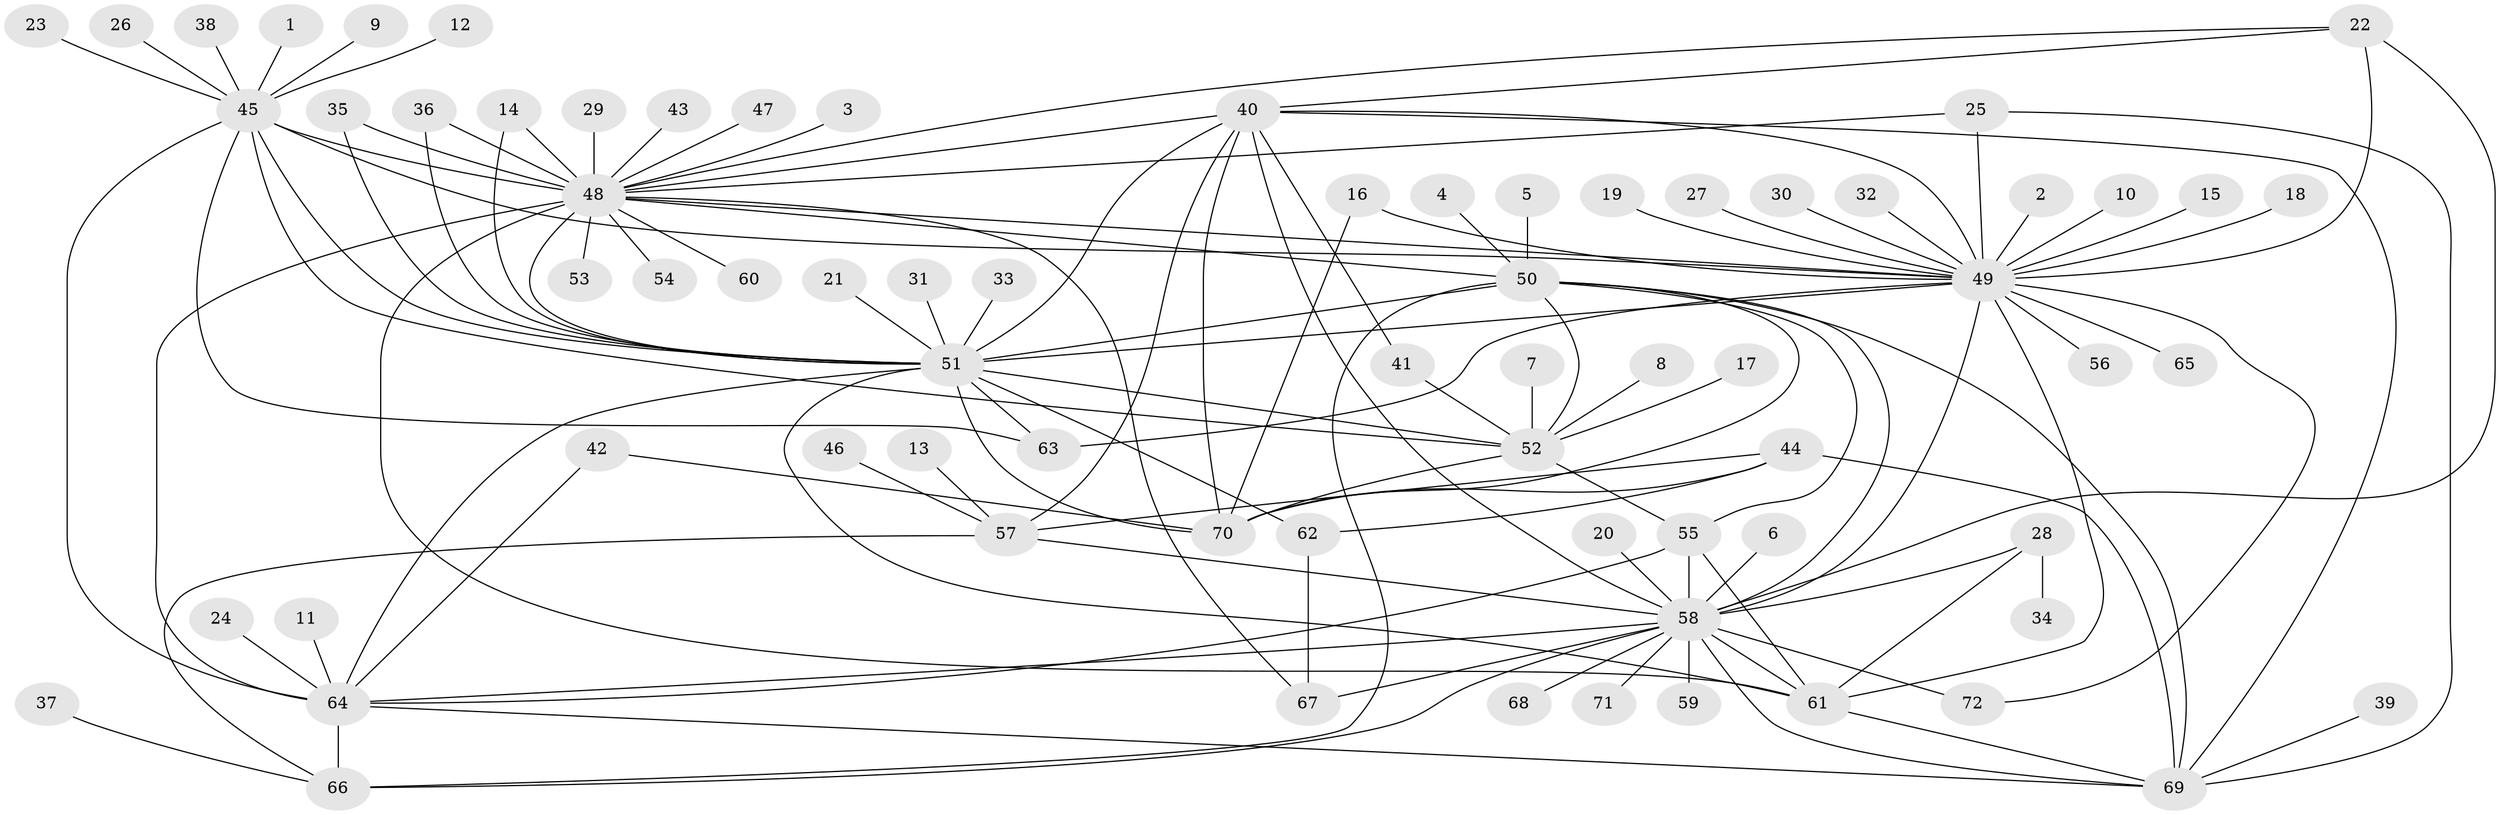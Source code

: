 // original degree distribution, {13: 0.014184397163120567, 24: 0.0070921985815602835, 23: 0.0070921985815602835, 1: 0.475177304964539, 4: 0.04964539007092199, 22: 0.0070921985815602835, 7: 0.02127659574468085, 2: 0.19148936170212766, 3: 0.1276595744680851, 10: 0.014184397163120567, 16: 0.0070921985815602835, 5: 0.04964539007092199, 8: 0.0070921985815602835, 6: 0.02127659574468085}
// Generated by graph-tools (version 1.1) at 2025/49/03/09/25 03:49:58]
// undirected, 72 vertices, 122 edges
graph export_dot {
graph [start="1"]
  node [color=gray90,style=filled];
  1;
  2;
  3;
  4;
  5;
  6;
  7;
  8;
  9;
  10;
  11;
  12;
  13;
  14;
  15;
  16;
  17;
  18;
  19;
  20;
  21;
  22;
  23;
  24;
  25;
  26;
  27;
  28;
  29;
  30;
  31;
  32;
  33;
  34;
  35;
  36;
  37;
  38;
  39;
  40;
  41;
  42;
  43;
  44;
  45;
  46;
  47;
  48;
  49;
  50;
  51;
  52;
  53;
  54;
  55;
  56;
  57;
  58;
  59;
  60;
  61;
  62;
  63;
  64;
  65;
  66;
  67;
  68;
  69;
  70;
  71;
  72;
  1 -- 45 [weight=1.0];
  2 -- 49 [weight=1.0];
  3 -- 48 [weight=1.0];
  4 -- 50 [weight=1.0];
  5 -- 50 [weight=1.0];
  6 -- 58 [weight=1.0];
  7 -- 52 [weight=1.0];
  8 -- 52 [weight=1.0];
  9 -- 45 [weight=1.0];
  10 -- 49 [weight=1.0];
  11 -- 64 [weight=1.0];
  12 -- 45 [weight=1.0];
  13 -- 57 [weight=1.0];
  14 -- 48 [weight=1.0];
  14 -- 51 [weight=1.0];
  15 -- 49 [weight=1.0];
  16 -- 49 [weight=1.0];
  16 -- 70 [weight=1.0];
  17 -- 52 [weight=1.0];
  18 -- 49 [weight=1.0];
  19 -- 49 [weight=1.0];
  20 -- 58 [weight=1.0];
  21 -- 51 [weight=1.0];
  22 -- 40 [weight=1.0];
  22 -- 48 [weight=1.0];
  22 -- 49 [weight=3.0];
  22 -- 58 [weight=1.0];
  23 -- 45 [weight=1.0];
  24 -- 64 [weight=1.0];
  25 -- 48 [weight=1.0];
  25 -- 49 [weight=1.0];
  25 -- 69 [weight=1.0];
  26 -- 45 [weight=1.0];
  27 -- 49 [weight=1.0];
  28 -- 34 [weight=1.0];
  28 -- 58 [weight=1.0];
  28 -- 61 [weight=1.0];
  29 -- 48 [weight=1.0];
  30 -- 49 [weight=1.0];
  31 -- 51 [weight=1.0];
  32 -- 49 [weight=1.0];
  33 -- 51 [weight=1.0];
  35 -- 48 [weight=1.0];
  35 -- 51 [weight=1.0];
  36 -- 48 [weight=2.0];
  36 -- 51 [weight=1.0];
  37 -- 66 [weight=1.0];
  38 -- 45 [weight=1.0];
  39 -- 69 [weight=1.0];
  40 -- 41 [weight=1.0];
  40 -- 48 [weight=1.0];
  40 -- 49 [weight=1.0];
  40 -- 51 [weight=1.0];
  40 -- 57 [weight=1.0];
  40 -- 58 [weight=1.0];
  40 -- 69 [weight=1.0];
  40 -- 70 [weight=1.0];
  41 -- 52 [weight=1.0];
  42 -- 64 [weight=1.0];
  42 -- 70 [weight=1.0];
  43 -- 48 [weight=1.0];
  44 -- 57 [weight=1.0];
  44 -- 62 [weight=1.0];
  44 -- 69 [weight=1.0];
  44 -- 70 [weight=1.0];
  45 -- 48 [weight=1.0];
  45 -- 49 [weight=1.0];
  45 -- 51 [weight=1.0];
  45 -- 52 [weight=1.0];
  45 -- 63 [weight=1.0];
  45 -- 64 [weight=1.0];
  46 -- 57 [weight=1.0];
  47 -- 48 [weight=1.0];
  48 -- 49 [weight=2.0];
  48 -- 50 [weight=1.0];
  48 -- 51 [weight=2.0];
  48 -- 53 [weight=1.0];
  48 -- 54 [weight=1.0];
  48 -- 60 [weight=1.0];
  48 -- 61 [weight=2.0];
  48 -- 64 [weight=2.0];
  48 -- 67 [weight=1.0];
  49 -- 51 [weight=1.0];
  49 -- 56 [weight=1.0];
  49 -- 58 [weight=1.0];
  49 -- 61 [weight=1.0];
  49 -- 63 [weight=1.0];
  49 -- 65 [weight=1.0];
  49 -- 72 [weight=1.0];
  50 -- 51 [weight=2.0];
  50 -- 52 [weight=1.0];
  50 -- 55 [weight=1.0];
  50 -- 58 [weight=1.0];
  50 -- 66 [weight=1.0];
  50 -- 69 [weight=1.0];
  50 -- 70 [weight=1.0];
  51 -- 52 [weight=1.0];
  51 -- 61 [weight=1.0];
  51 -- 62 [weight=2.0];
  51 -- 63 [weight=1.0];
  51 -- 64 [weight=1.0];
  51 -- 70 [weight=1.0];
  52 -- 55 [weight=1.0];
  52 -- 70 [weight=1.0];
  55 -- 58 [weight=1.0];
  55 -- 61 [weight=1.0];
  55 -- 64 [weight=1.0];
  57 -- 58 [weight=1.0];
  57 -- 66 [weight=1.0];
  58 -- 59 [weight=1.0];
  58 -- 61 [weight=1.0];
  58 -- 64 [weight=1.0];
  58 -- 66 [weight=1.0];
  58 -- 67 [weight=1.0];
  58 -- 68 [weight=1.0];
  58 -- 69 [weight=1.0];
  58 -- 71 [weight=1.0];
  58 -- 72 [weight=1.0];
  61 -- 69 [weight=1.0];
  62 -- 67 [weight=1.0];
  64 -- 66 [weight=1.0];
  64 -- 69 [weight=1.0];
}
